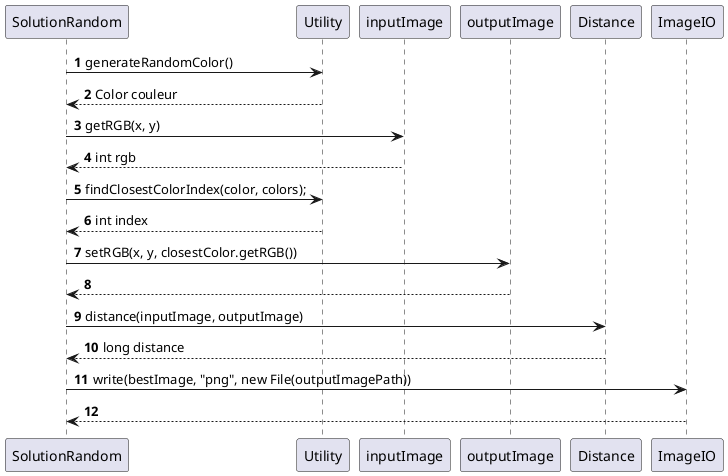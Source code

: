 @startuml
'https://plantuml.com/sequence-diagram

autonumber

SolutionRandom -> Utility: generateRandomColor()
SolutionRandom <-- Utility: Color couleur

SolutionRandom -> inputImage : getRGB(x, y)
SolutionRandom <-- inputImage : int rgb

SolutionRandom -> Utility : findClosestColorIndex(color, colors);
SolutionRandom <-- Utility : int index

SolutionRandom -> outputImage : setRGB(x, y, closestColor.getRGB())
SolutionRandom <-- outputImage

SolutionRandom -> Distance : distance(inputImage, outputImage)
SolutionRandom <-- Distance : long distance

SolutionRandom -> ImageIO : write(bestImage, "png", new File(outputImagePath))
SolutionRandom <-- ImageIO

@enduml